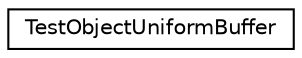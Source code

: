digraph "Graphical Class Hierarchy"
{
 // LATEX_PDF_SIZE
  edge [fontname="Helvetica",fontsize="10",labelfontname="Helvetica",labelfontsize="10"];
  node [fontname="Helvetica",fontsize="10",shape=record];
  rankdir="LR";
  Node0 [label="TestObjectUniformBuffer",height=0.2,width=0.4,color="black", fillcolor="white", style="filled",URL="$structTestObjectUniformBuffer.html",tooltip=" "];
}

